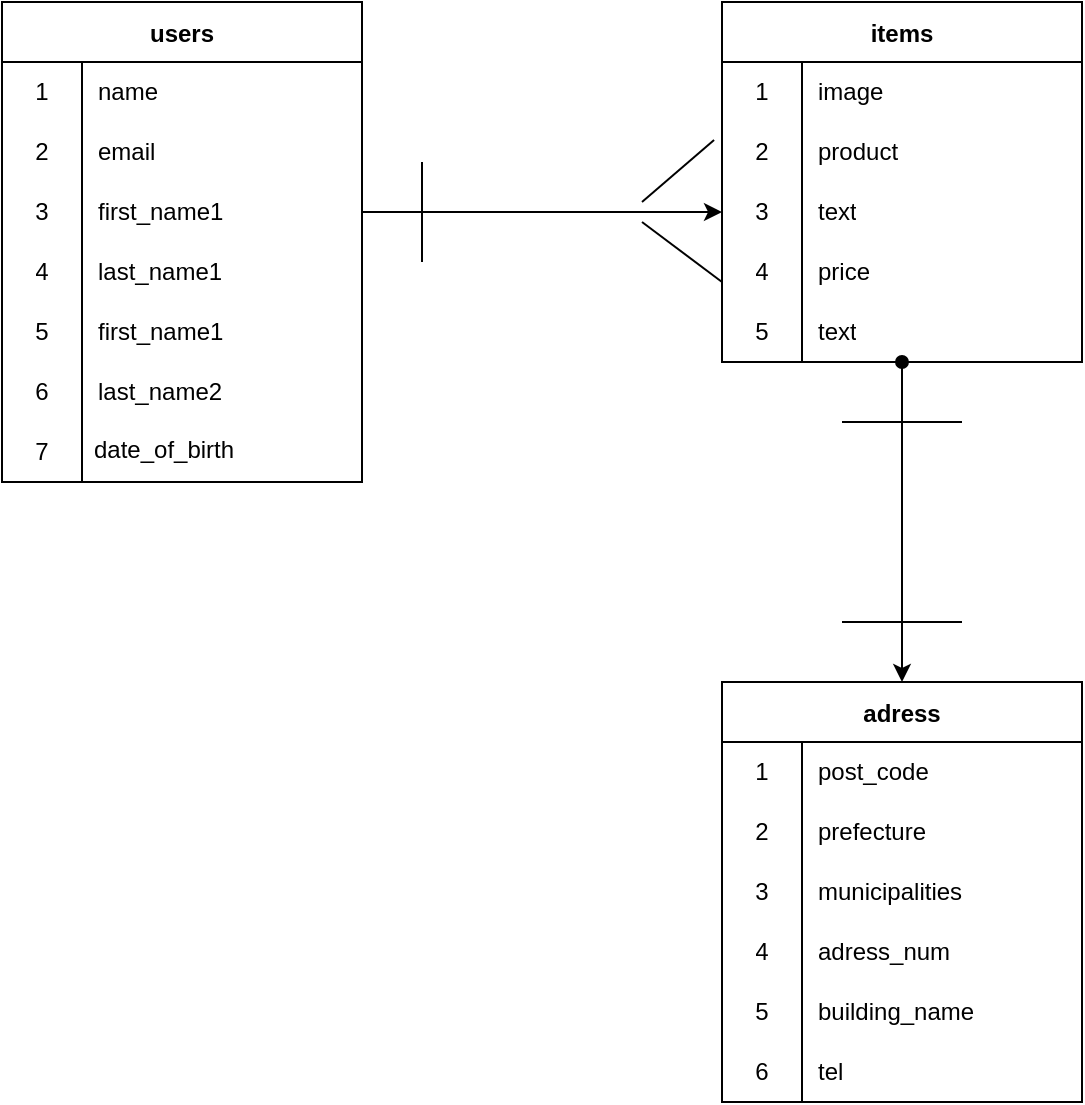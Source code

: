 <mxfile>
    <diagram id="-APTYQFPQfMh9TnQ5iep" name="ページ1">
        <mxGraphModel dx="736" dy="629" grid="1" gridSize="10" guides="1" tooltips="1" connect="1" arrows="1" fold="1" page="1" pageScale="1" pageWidth="827" pageHeight="1169" math="0" shadow="0">
            <root>
                <mxCell id="0"/>
                <mxCell id="1" parent="0"/>
                <mxCell id="8meQ_E5Mosg4vpfIL91c-1" value="users" style="shape=table;startSize=30;container=1;collapsible=0;childLayout=tableLayout;fixedRows=1;rowLines=0;fontStyle=1;" vertex="1" parent="1">
                    <mxGeometry x="80" y="40" width="180" height="240" as="geometry"/>
                </mxCell>
                <mxCell id="8meQ_E5Mosg4vpfIL91c-2" value="" style="shape=tableRow;horizontal=0;startSize=0;swimlaneHead=0;swimlaneBody=0;top=0;left=0;bottom=0;right=0;collapsible=0;dropTarget=0;fillColor=none;points=[[0,0.5],[1,0.5]];portConstraint=eastwest;" vertex="1" parent="8meQ_E5Mosg4vpfIL91c-1">
                    <mxGeometry y="30" width="180" height="30" as="geometry"/>
                </mxCell>
                <mxCell id="8meQ_E5Mosg4vpfIL91c-3" value="1" style="shape=partialRectangle;html=1;whiteSpace=wrap;connectable=0;fillColor=none;top=0;left=0;bottom=0;right=0;overflow=hidden;pointerEvents=1;" vertex="1" parent="8meQ_E5Mosg4vpfIL91c-2">
                    <mxGeometry width="40" height="30" as="geometry">
                        <mxRectangle width="40" height="30" as="alternateBounds"/>
                    </mxGeometry>
                </mxCell>
                <mxCell id="8meQ_E5Mosg4vpfIL91c-4" value="name" style="shape=partialRectangle;html=1;whiteSpace=wrap;connectable=0;fillColor=none;top=0;left=0;bottom=0;right=0;align=left;spacingLeft=6;overflow=hidden;" vertex="1" parent="8meQ_E5Mosg4vpfIL91c-2">
                    <mxGeometry x="40" width="140" height="30" as="geometry">
                        <mxRectangle width="140" height="30" as="alternateBounds"/>
                    </mxGeometry>
                </mxCell>
                <mxCell id="8meQ_E5Mosg4vpfIL91c-5" value="" style="shape=tableRow;horizontal=0;startSize=0;swimlaneHead=0;swimlaneBody=0;top=0;left=0;bottom=0;right=0;collapsible=0;dropTarget=0;fillColor=none;points=[[0,0.5],[1,0.5]];portConstraint=eastwest;" vertex="1" parent="8meQ_E5Mosg4vpfIL91c-1">
                    <mxGeometry y="60" width="180" height="30" as="geometry"/>
                </mxCell>
                <mxCell id="8meQ_E5Mosg4vpfIL91c-6" value="2" style="shape=partialRectangle;html=1;whiteSpace=wrap;connectable=0;fillColor=none;top=0;left=0;bottom=0;right=0;overflow=hidden;" vertex="1" parent="8meQ_E5Mosg4vpfIL91c-5">
                    <mxGeometry width="40" height="30" as="geometry">
                        <mxRectangle width="40" height="30" as="alternateBounds"/>
                    </mxGeometry>
                </mxCell>
                <mxCell id="8meQ_E5Mosg4vpfIL91c-7" value="email" style="shape=partialRectangle;html=1;whiteSpace=wrap;connectable=0;fillColor=none;top=0;left=0;bottom=0;right=0;align=left;spacingLeft=6;overflow=hidden;" vertex="1" parent="8meQ_E5Mosg4vpfIL91c-5">
                    <mxGeometry x="40" width="140" height="30" as="geometry">
                        <mxRectangle width="140" height="30" as="alternateBounds"/>
                    </mxGeometry>
                </mxCell>
                <mxCell id="8meQ_E5Mosg4vpfIL91c-8" value="" style="shape=tableRow;horizontal=0;startSize=0;swimlaneHead=0;swimlaneBody=0;top=0;left=0;bottom=0;right=0;collapsible=0;dropTarget=0;fillColor=none;points=[[0,0.5],[1,0.5]];portConstraint=eastwest;" vertex="1" parent="8meQ_E5Mosg4vpfIL91c-1">
                    <mxGeometry y="90" width="180" height="30" as="geometry"/>
                </mxCell>
                <mxCell id="8meQ_E5Mosg4vpfIL91c-9" value="3" style="shape=partialRectangle;html=1;whiteSpace=wrap;connectable=0;fillColor=none;top=0;left=0;bottom=0;right=0;overflow=hidden;" vertex="1" parent="8meQ_E5Mosg4vpfIL91c-8">
                    <mxGeometry width="40" height="30" as="geometry">
                        <mxRectangle width="40" height="30" as="alternateBounds"/>
                    </mxGeometry>
                </mxCell>
                <mxCell id="8meQ_E5Mosg4vpfIL91c-10" value="first_name1" style="shape=partialRectangle;html=1;whiteSpace=wrap;connectable=0;fillColor=none;top=0;left=0;bottom=0;right=0;align=left;spacingLeft=6;overflow=hidden;" vertex="1" parent="8meQ_E5Mosg4vpfIL91c-8">
                    <mxGeometry x="40" width="140" height="30" as="geometry">
                        <mxRectangle width="140" height="30" as="alternateBounds"/>
                    </mxGeometry>
                </mxCell>
                <mxCell id="8meQ_E5Mosg4vpfIL91c-35" value="date_of_birth" style="text;strokeColor=none;fillColor=none;spacingLeft=4;spacingRight=4;overflow=hidden;rotatable=0;points=[[0,0.5],[1,0.5]];portConstraint=eastwest;fontSize=12;" vertex="1" parent="1">
                    <mxGeometry x="120" y="250" width="140" height="30" as="geometry"/>
                </mxCell>
                <mxCell id="8meQ_E5Mosg4vpfIL91c-38" value="last_name1" style="shape=partialRectangle;html=1;whiteSpace=wrap;connectable=0;fillColor=none;top=0;left=0;bottom=0;right=0;align=left;spacingLeft=6;overflow=hidden;" vertex="1" parent="1">
                    <mxGeometry x="120" y="160" width="140" height="30" as="geometry">
                        <mxRectangle width="140" height="30" as="alternateBounds"/>
                    </mxGeometry>
                </mxCell>
                <mxCell id="8meQ_E5Mosg4vpfIL91c-39" value="first_name1" style="shape=partialRectangle;html=1;whiteSpace=wrap;connectable=0;fillColor=none;top=0;left=0;bottom=0;right=0;align=left;spacingLeft=6;overflow=hidden;" vertex="1" parent="1">
                    <mxGeometry x="120" y="190" width="140" height="30" as="geometry">
                        <mxRectangle width="140" height="30" as="alternateBounds"/>
                    </mxGeometry>
                </mxCell>
                <mxCell id="8meQ_E5Mosg4vpfIL91c-40" value="last_name2" style="shape=partialRectangle;html=1;whiteSpace=wrap;connectable=0;fillColor=none;top=0;left=0;bottom=0;right=0;align=left;spacingLeft=6;overflow=hidden;" vertex="1" parent="1">
                    <mxGeometry x="120" y="220" width="140" height="30" as="geometry">
                        <mxRectangle width="140" height="30" as="alternateBounds"/>
                    </mxGeometry>
                </mxCell>
                <mxCell id="8meQ_E5Mosg4vpfIL91c-41" value="" style="line;strokeWidth=1;direction=south;html=1;spacing=0;fontSize=12;" vertex="1" parent="1">
                    <mxGeometry x="110" y="160" width="20" height="120" as="geometry"/>
                </mxCell>
                <mxCell id="8meQ_E5Mosg4vpfIL91c-42" value="4" style="shape=partialRectangle;html=1;whiteSpace=wrap;connectable=0;fillColor=none;top=0;left=0;bottom=0;right=0;overflow=hidden;" vertex="1" parent="1">
                    <mxGeometry x="80" y="160" width="40" height="30" as="geometry">
                        <mxRectangle width="40" height="30" as="alternateBounds"/>
                    </mxGeometry>
                </mxCell>
                <mxCell id="8meQ_E5Mosg4vpfIL91c-43" value="5" style="shape=partialRectangle;html=1;whiteSpace=wrap;connectable=0;fillColor=none;top=0;left=0;bottom=0;right=0;overflow=hidden;" vertex="1" parent="1">
                    <mxGeometry x="80" y="190" width="40" height="30" as="geometry">
                        <mxRectangle width="40" height="30" as="alternateBounds"/>
                    </mxGeometry>
                </mxCell>
                <mxCell id="8meQ_E5Mosg4vpfIL91c-44" value="6" style="shape=partialRectangle;html=1;whiteSpace=wrap;connectable=0;fillColor=none;top=0;left=0;bottom=0;right=0;overflow=hidden;" vertex="1" parent="1">
                    <mxGeometry x="80" y="220" width="40" height="30" as="geometry">
                        <mxRectangle width="40" height="30" as="alternateBounds"/>
                    </mxGeometry>
                </mxCell>
                <mxCell id="8meQ_E5Mosg4vpfIL91c-45" value="7" style="shape=partialRectangle;html=1;whiteSpace=wrap;connectable=0;fillColor=none;top=0;left=0;bottom=0;right=0;overflow=hidden;" vertex="1" parent="1">
                    <mxGeometry x="80" y="250" width="40" height="30" as="geometry">
                        <mxRectangle width="40" height="30" as="alternateBounds"/>
                    </mxGeometry>
                </mxCell>
                <mxCell id="8meQ_E5Mosg4vpfIL91c-59" value="" style="group" vertex="1" connectable="0" parent="1">
                    <mxGeometry x="440" y="40" width="180" height="240" as="geometry"/>
                </mxCell>
                <mxCell id="8meQ_E5Mosg4vpfIL91c-46" value="items" style="shape=table;startSize=30;container=1;collapsible=0;childLayout=tableLayout;fixedRows=1;rowLines=0;fontStyle=1;" vertex="1" parent="8meQ_E5Mosg4vpfIL91c-59">
                    <mxGeometry width="180" height="180" as="geometry"/>
                </mxCell>
                <mxCell id="8meQ_E5Mosg4vpfIL91c-47" value="" style="shape=tableRow;horizontal=0;startSize=0;swimlaneHead=0;swimlaneBody=0;top=0;left=0;bottom=0;right=0;collapsible=0;dropTarget=0;fillColor=none;points=[[0,0.5],[1,0.5]];portConstraint=eastwest;" vertex="1" parent="8meQ_E5Mosg4vpfIL91c-46">
                    <mxGeometry y="30" width="180" height="30" as="geometry"/>
                </mxCell>
                <mxCell id="8meQ_E5Mosg4vpfIL91c-48" value="1" style="shape=partialRectangle;html=1;whiteSpace=wrap;connectable=0;fillColor=none;top=0;left=0;bottom=0;right=0;overflow=hidden;pointerEvents=1;" vertex="1" parent="8meQ_E5Mosg4vpfIL91c-47">
                    <mxGeometry width="40" height="30" as="geometry">
                        <mxRectangle width="40" height="30" as="alternateBounds"/>
                    </mxGeometry>
                </mxCell>
                <mxCell id="8meQ_E5Mosg4vpfIL91c-49" value="image" style="shape=partialRectangle;html=1;whiteSpace=wrap;connectable=0;fillColor=none;top=0;left=0;bottom=0;right=0;align=left;spacingLeft=6;overflow=hidden;" vertex="1" parent="8meQ_E5Mosg4vpfIL91c-47">
                    <mxGeometry x="40" width="140" height="30" as="geometry">
                        <mxRectangle width="140" height="30" as="alternateBounds"/>
                    </mxGeometry>
                </mxCell>
                <mxCell id="8meQ_E5Mosg4vpfIL91c-50" value="" style="shape=tableRow;horizontal=0;startSize=0;swimlaneHead=0;swimlaneBody=0;top=0;left=0;bottom=0;right=0;collapsible=0;dropTarget=0;fillColor=none;points=[[0,0.5],[1,0.5]];portConstraint=eastwest;" vertex="1" parent="8meQ_E5Mosg4vpfIL91c-46">
                    <mxGeometry y="60" width="180" height="30" as="geometry"/>
                </mxCell>
                <mxCell id="8meQ_E5Mosg4vpfIL91c-51" value="2" style="shape=partialRectangle;html=1;whiteSpace=wrap;connectable=0;fillColor=none;top=0;left=0;bottom=0;right=0;overflow=hidden;" vertex="1" parent="8meQ_E5Mosg4vpfIL91c-50">
                    <mxGeometry width="40" height="30" as="geometry">
                        <mxRectangle width="40" height="30" as="alternateBounds"/>
                    </mxGeometry>
                </mxCell>
                <mxCell id="8meQ_E5Mosg4vpfIL91c-52" value="product" style="shape=partialRectangle;html=1;whiteSpace=wrap;connectable=0;fillColor=none;top=0;left=0;bottom=0;right=0;align=left;spacingLeft=6;overflow=hidden;" vertex="1" parent="8meQ_E5Mosg4vpfIL91c-50">
                    <mxGeometry x="40" width="140" height="30" as="geometry">
                        <mxRectangle width="140" height="30" as="alternateBounds"/>
                    </mxGeometry>
                </mxCell>
                <mxCell id="8meQ_E5Mosg4vpfIL91c-53" value="" style="shape=tableRow;horizontal=0;startSize=0;swimlaneHead=0;swimlaneBody=0;top=0;left=0;bottom=0;right=0;collapsible=0;dropTarget=0;fillColor=none;points=[[0,0.5],[1,0.5]];portConstraint=eastwest;" vertex="1" parent="8meQ_E5Mosg4vpfIL91c-46">
                    <mxGeometry y="90" width="180" height="30" as="geometry"/>
                </mxCell>
                <mxCell id="8meQ_E5Mosg4vpfIL91c-54" value="3" style="shape=partialRectangle;html=1;whiteSpace=wrap;connectable=0;fillColor=none;top=0;left=0;bottom=0;right=0;overflow=hidden;" vertex="1" parent="8meQ_E5Mosg4vpfIL91c-53">
                    <mxGeometry width="40" height="30" as="geometry">
                        <mxRectangle width="40" height="30" as="alternateBounds"/>
                    </mxGeometry>
                </mxCell>
                <mxCell id="8meQ_E5Mosg4vpfIL91c-55" value="text" style="shape=partialRectangle;html=1;whiteSpace=wrap;connectable=0;fillColor=none;top=0;left=0;bottom=0;right=0;align=left;spacingLeft=6;overflow=hidden;" vertex="1" parent="8meQ_E5Mosg4vpfIL91c-53">
                    <mxGeometry x="40" width="140" height="30" as="geometry">
                        <mxRectangle width="140" height="30" as="alternateBounds"/>
                    </mxGeometry>
                </mxCell>
                <mxCell id="8meQ_E5Mosg4vpfIL91c-58" value="" style="line;strokeWidth=1;direction=south;html=1;spacing=0;fontSize=12;" vertex="1" parent="8meQ_E5Mosg4vpfIL91c-59">
                    <mxGeometry x="30" y="120" width="20" height="30" as="geometry"/>
                </mxCell>
                <mxCell id="8meQ_E5Mosg4vpfIL91c-57" value="4" style="shape=partialRectangle;html=1;whiteSpace=wrap;connectable=0;fillColor=none;top=0;left=0;bottom=0;right=0;overflow=hidden;" vertex="1" parent="8meQ_E5Mosg4vpfIL91c-59">
                    <mxGeometry y="120" width="40" height="30" as="geometry">
                        <mxRectangle width="40" height="30" as="alternateBounds"/>
                    </mxGeometry>
                </mxCell>
                <mxCell id="8meQ_E5Mosg4vpfIL91c-56" value="price" style="shape=partialRectangle;html=1;whiteSpace=wrap;connectable=0;fillColor=none;top=0;left=0;bottom=0;right=0;align=left;spacingLeft=6;overflow=hidden;" vertex="1" parent="8meQ_E5Mosg4vpfIL91c-59">
                    <mxGeometry x="40" y="120" width="140" height="30" as="geometry">
                        <mxRectangle width="140" height="30" as="alternateBounds"/>
                    </mxGeometry>
                </mxCell>
                <mxCell id="8meQ_E5Mosg4vpfIL91c-132" value="5" style="shape=partialRectangle;html=1;whiteSpace=wrap;connectable=0;fillColor=none;top=0;left=0;bottom=0;right=0;overflow=hidden;" vertex="1" parent="8meQ_E5Mosg4vpfIL91c-59">
                    <mxGeometry y="150" width="40" height="30" as="geometry">
                        <mxRectangle width="40" height="30" as="alternateBounds"/>
                    </mxGeometry>
                </mxCell>
                <mxCell id="8meQ_E5Mosg4vpfIL91c-133" value="" style="line;strokeWidth=1;direction=south;html=1;fontSize=12;" vertex="1" parent="8meQ_E5Mosg4vpfIL91c-59">
                    <mxGeometry x="35" y="150" width="10" height="30" as="geometry"/>
                </mxCell>
                <mxCell id="8meQ_E5Mosg4vpfIL91c-159" value="" style="endArrow=none;html=1;rounded=0;entryX=-0.022;entryY=0.3;entryDx=0;entryDy=0;entryPerimeter=0;" edge="1" parent="8meQ_E5Mosg4vpfIL91c-59" target="8meQ_E5Mosg4vpfIL91c-50">
                    <mxGeometry relative="1" as="geometry">
                        <mxPoint x="-40" y="100" as="sourcePoint"/>
                        <mxPoint x="120" y="100" as="targetPoint"/>
                    </mxGeometry>
                </mxCell>
                <mxCell id="8meQ_E5Mosg4vpfIL91c-161" value="" style="endArrow=none;html=1;rounded=0;" edge="1" parent="8meQ_E5Mosg4vpfIL91c-59">
                    <mxGeometry relative="1" as="geometry">
                        <mxPoint x="60" y="210" as="sourcePoint"/>
                        <mxPoint x="120" y="210" as="targetPoint"/>
                    </mxGeometry>
                </mxCell>
                <mxCell id="8meQ_E5Mosg4vpfIL91c-60" value="adress" style="shape=table;startSize=30;container=1;collapsible=0;childLayout=tableLayout;fixedRows=1;rowLines=0;fontStyle=1;" vertex="1" parent="1">
                    <mxGeometry x="440" y="380" width="180" height="210" as="geometry"/>
                </mxCell>
                <mxCell id="8meQ_E5Mosg4vpfIL91c-61" value="" style="shape=tableRow;horizontal=0;startSize=0;swimlaneHead=0;swimlaneBody=0;top=0;left=0;bottom=0;right=0;collapsible=0;dropTarget=0;fillColor=none;points=[[0,0.5],[1,0.5]];portConstraint=eastwest;" vertex="1" parent="8meQ_E5Mosg4vpfIL91c-60">
                    <mxGeometry y="30" width="180" height="30" as="geometry"/>
                </mxCell>
                <mxCell id="8meQ_E5Mosg4vpfIL91c-62" value="1" style="shape=partialRectangle;html=1;whiteSpace=wrap;connectable=0;fillColor=none;top=0;left=0;bottom=0;right=0;overflow=hidden;pointerEvents=1;" vertex="1" parent="8meQ_E5Mosg4vpfIL91c-61">
                    <mxGeometry width="40" height="30" as="geometry">
                        <mxRectangle width="40" height="30" as="alternateBounds"/>
                    </mxGeometry>
                </mxCell>
                <mxCell id="8meQ_E5Mosg4vpfIL91c-63" value="post_code" style="shape=partialRectangle;html=1;whiteSpace=wrap;connectable=0;fillColor=none;top=0;left=0;bottom=0;right=0;align=left;spacingLeft=6;overflow=hidden;" vertex="1" parent="8meQ_E5Mosg4vpfIL91c-61">
                    <mxGeometry x="40" width="140" height="30" as="geometry">
                        <mxRectangle width="140" height="30" as="alternateBounds"/>
                    </mxGeometry>
                </mxCell>
                <mxCell id="8meQ_E5Mosg4vpfIL91c-64" value="" style="shape=tableRow;horizontal=0;startSize=0;swimlaneHead=0;swimlaneBody=0;top=0;left=0;bottom=0;right=0;collapsible=0;dropTarget=0;fillColor=none;points=[[0,0.5],[1,0.5]];portConstraint=eastwest;" vertex="1" parent="8meQ_E5Mosg4vpfIL91c-60">
                    <mxGeometry y="60" width="180" height="30" as="geometry"/>
                </mxCell>
                <mxCell id="8meQ_E5Mosg4vpfIL91c-65" value="2" style="shape=partialRectangle;html=1;whiteSpace=wrap;connectable=0;fillColor=none;top=0;left=0;bottom=0;right=0;overflow=hidden;" vertex="1" parent="8meQ_E5Mosg4vpfIL91c-64">
                    <mxGeometry width="40" height="30" as="geometry">
                        <mxRectangle width="40" height="30" as="alternateBounds"/>
                    </mxGeometry>
                </mxCell>
                <mxCell id="8meQ_E5Mosg4vpfIL91c-66" value="prefecture" style="shape=partialRectangle;html=1;whiteSpace=wrap;connectable=0;fillColor=none;top=0;left=0;bottom=0;right=0;align=left;spacingLeft=6;overflow=hidden;" vertex="1" parent="8meQ_E5Mosg4vpfIL91c-64">
                    <mxGeometry x="40" width="140" height="30" as="geometry">
                        <mxRectangle width="140" height="30" as="alternateBounds"/>
                    </mxGeometry>
                </mxCell>
                <mxCell id="8meQ_E5Mosg4vpfIL91c-67" value="" style="shape=tableRow;horizontal=0;startSize=0;swimlaneHead=0;swimlaneBody=0;top=0;left=0;bottom=0;right=0;collapsible=0;dropTarget=0;fillColor=none;points=[[0,0.5],[1,0.5]];portConstraint=eastwest;" vertex="1" parent="8meQ_E5Mosg4vpfIL91c-60">
                    <mxGeometry y="90" width="180" height="30" as="geometry"/>
                </mxCell>
                <mxCell id="8meQ_E5Mosg4vpfIL91c-68" value="3" style="shape=partialRectangle;html=1;whiteSpace=wrap;connectable=0;fillColor=none;top=0;left=0;bottom=0;right=0;overflow=hidden;" vertex="1" parent="8meQ_E5Mosg4vpfIL91c-67">
                    <mxGeometry width="40" height="30" as="geometry">
                        <mxRectangle width="40" height="30" as="alternateBounds"/>
                    </mxGeometry>
                </mxCell>
                <mxCell id="8meQ_E5Mosg4vpfIL91c-69" value="municipalities" style="shape=partialRectangle;html=1;whiteSpace=wrap;connectable=0;fillColor=none;top=0;left=0;bottom=0;right=0;align=left;spacingLeft=6;overflow=hidden;" vertex="1" parent="8meQ_E5Mosg4vpfIL91c-67">
                    <mxGeometry x="40" width="140" height="30" as="geometry">
                        <mxRectangle width="140" height="30" as="alternateBounds"/>
                    </mxGeometry>
                </mxCell>
                <mxCell id="8meQ_E5Mosg4vpfIL91c-70" value="" style="shape=tableRow;horizontal=0;startSize=0;swimlaneHead=0;swimlaneBody=0;top=0;left=0;bottom=0;right=0;collapsible=0;dropTarget=0;fillColor=none;points=[[0,0.5],[1,0.5]];portConstraint=eastwest;" vertex="1" parent="1">
                    <mxGeometry x="440" y="500" width="180" height="30" as="geometry"/>
                </mxCell>
                <mxCell id="8meQ_E5Mosg4vpfIL91c-71" value="4" style="shape=partialRectangle;html=1;whiteSpace=wrap;connectable=0;fillColor=none;top=0;left=0;bottom=0;right=0;overflow=hidden;" vertex="1" parent="8meQ_E5Mosg4vpfIL91c-70">
                    <mxGeometry width="40" height="30" as="geometry">
                        <mxRectangle width="40" height="30" as="alternateBounds"/>
                    </mxGeometry>
                </mxCell>
                <mxCell id="8meQ_E5Mosg4vpfIL91c-72" value="adress_num" style="shape=partialRectangle;html=1;whiteSpace=wrap;connectable=0;fillColor=none;top=0;left=0;bottom=0;right=0;align=left;spacingLeft=6;overflow=hidden;" vertex="1" parent="8meQ_E5Mosg4vpfIL91c-70">
                    <mxGeometry x="40" width="140" height="30" as="geometry">
                        <mxRectangle width="140" height="30" as="alternateBounds"/>
                    </mxGeometry>
                </mxCell>
                <mxCell id="8meQ_E5Mosg4vpfIL91c-73" value="" style="shape=tableRow;horizontal=0;startSize=0;swimlaneHead=0;swimlaneBody=0;top=0;left=0;bottom=0;right=0;collapsible=0;dropTarget=0;fillColor=none;points=[[0,0.5],[1,0.5]];portConstraint=eastwest;" vertex="1" parent="1">
                    <mxGeometry x="440" y="530" width="180" height="30" as="geometry"/>
                </mxCell>
                <mxCell id="8meQ_E5Mosg4vpfIL91c-74" value="5" style="shape=partialRectangle;html=1;whiteSpace=wrap;connectable=0;fillColor=none;top=0;left=0;bottom=0;right=0;overflow=hidden;" vertex="1" parent="8meQ_E5Mosg4vpfIL91c-73">
                    <mxGeometry width="40" height="30" as="geometry">
                        <mxRectangle width="40" height="30" as="alternateBounds"/>
                    </mxGeometry>
                </mxCell>
                <mxCell id="8meQ_E5Mosg4vpfIL91c-75" value="building_name" style="shape=partialRectangle;html=1;whiteSpace=wrap;connectable=0;fillColor=none;top=0;left=0;bottom=0;right=0;align=left;spacingLeft=6;overflow=hidden;" vertex="1" parent="8meQ_E5Mosg4vpfIL91c-73">
                    <mxGeometry x="40" width="140" height="30" as="geometry">
                        <mxRectangle width="140" height="30" as="alternateBounds"/>
                    </mxGeometry>
                </mxCell>
                <mxCell id="8meQ_E5Mosg4vpfIL91c-76" value="" style="shape=tableRow;horizontal=0;startSize=0;swimlaneHead=0;swimlaneBody=0;top=0;left=0;bottom=0;right=0;collapsible=0;dropTarget=0;fillColor=none;points=[[0,0.5],[1,0.5]];portConstraint=eastwest;" vertex="1" parent="1">
                    <mxGeometry x="440" y="560" width="180" height="30" as="geometry"/>
                </mxCell>
                <mxCell id="8meQ_E5Mosg4vpfIL91c-77" value="6" style="shape=partialRectangle;html=1;whiteSpace=wrap;connectable=0;fillColor=none;top=0;left=0;bottom=0;right=0;overflow=hidden;" vertex="1" parent="8meQ_E5Mosg4vpfIL91c-76">
                    <mxGeometry width="40" height="30" as="geometry">
                        <mxRectangle width="40" height="30" as="alternateBounds"/>
                    </mxGeometry>
                </mxCell>
                <mxCell id="8meQ_E5Mosg4vpfIL91c-78" value="tel" style="shape=partialRectangle;html=1;whiteSpace=wrap;connectable=0;fillColor=none;top=0;left=0;bottom=0;right=0;align=left;spacingLeft=6;overflow=hidden;" vertex="1" parent="8meQ_E5Mosg4vpfIL91c-76">
                    <mxGeometry x="40" width="140" height="30" as="geometry">
                        <mxRectangle width="140" height="30" as="alternateBounds"/>
                    </mxGeometry>
                </mxCell>
                <mxCell id="8meQ_E5Mosg4vpfIL91c-91" value="" style="line;strokeWidth=1;direction=south;html=1;fontSize=12;" vertex="1" parent="1">
                    <mxGeometry x="475" y="500" width="10" height="90" as="geometry"/>
                </mxCell>
                <mxCell id="8meQ_E5Mosg4vpfIL91c-129" value="text" style="shape=partialRectangle;html=1;whiteSpace=wrap;connectable=0;fillColor=none;top=0;left=0;bottom=0;right=0;align=left;spacingLeft=6;overflow=hidden;" vertex="1" parent="1">
                    <mxGeometry x="480" y="190" width="140" height="30" as="geometry">
                        <mxRectangle width="140" height="30" as="alternateBounds"/>
                    </mxGeometry>
                </mxCell>
                <mxCell id="8meQ_E5Mosg4vpfIL91c-134" style="edgeStyle=none;html=1;entryX=0;entryY=0.5;entryDx=0;entryDy=0;fontSize=12;rounded=0;targetPerimeterSpacing=0;endSize=6;" edge="1" parent="1" source="8meQ_E5Mosg4vpfIL91c-8" target="8meQ_E5Mosg4vpfIL91c-53">
                    <mxGeometry relative="1" as="geometry"/>
                </mxCell>
                <mxCell id="8meQ_E5Mosg4vpfIL91c-135" style="edgeStyle=none;html=1;entryX=0.5;entryY=0;entryDx=0;entryDy=0;fontSize=12;startArrow=oval;startFill=1;" edge="1" parent="1" source="8meQ_E5Mosg4vpfIL91c-46" target="8meQ_E5Mosg4vpfIL91c-60">
                    <mxGeometry relative="1" as="geometry"/>
                </mxCell>
                <mxCell id="8meQ_E5Mosg4vpfIL91c-158" value="" style="endArrow=none;html=1;rounded=0;" edge="1" parent="1">
                    <mxGeometry relative="1" as="geometry">
                        <mxPoint x="290" y="170" as="sourcePoint"/>
                        <mxPoint x="290" y="120" as="targetPoint"/>
                    </mxGeometry>
                </mxCell>
                <mxCell id="8meQ_E5Mosg4vpfIL91c-160" value="" style="endArrow=none;html=1;rounded=0;" edge="1" parent="1">
                    <mxGeometry relative="1" as="geometry">
                        <mxPoint x="400" y="150" as="sourcePoint"/>
                        <mxPoint x="440" y="180" as="targetPoint"/>
                    </mxGeometry>
                </mxCell>
                <mxCell id="8meQ_E5Mosg4vpfIL91c-163" value="" style="endArrow=none;html=1;rounded=0;" edge="1" parent="1">
                    <mxGeometry relative="1" as="geometry">
                        <mxPoint x="500" y="350" as="sourcePoint"/>
                        <mxPoint x="560" y="350" as="targetPoint"/>
                    </mxGeometry>
                </mxCell>
            </root>
        </mxGraphModel>
    </diagram>
</mxfile>